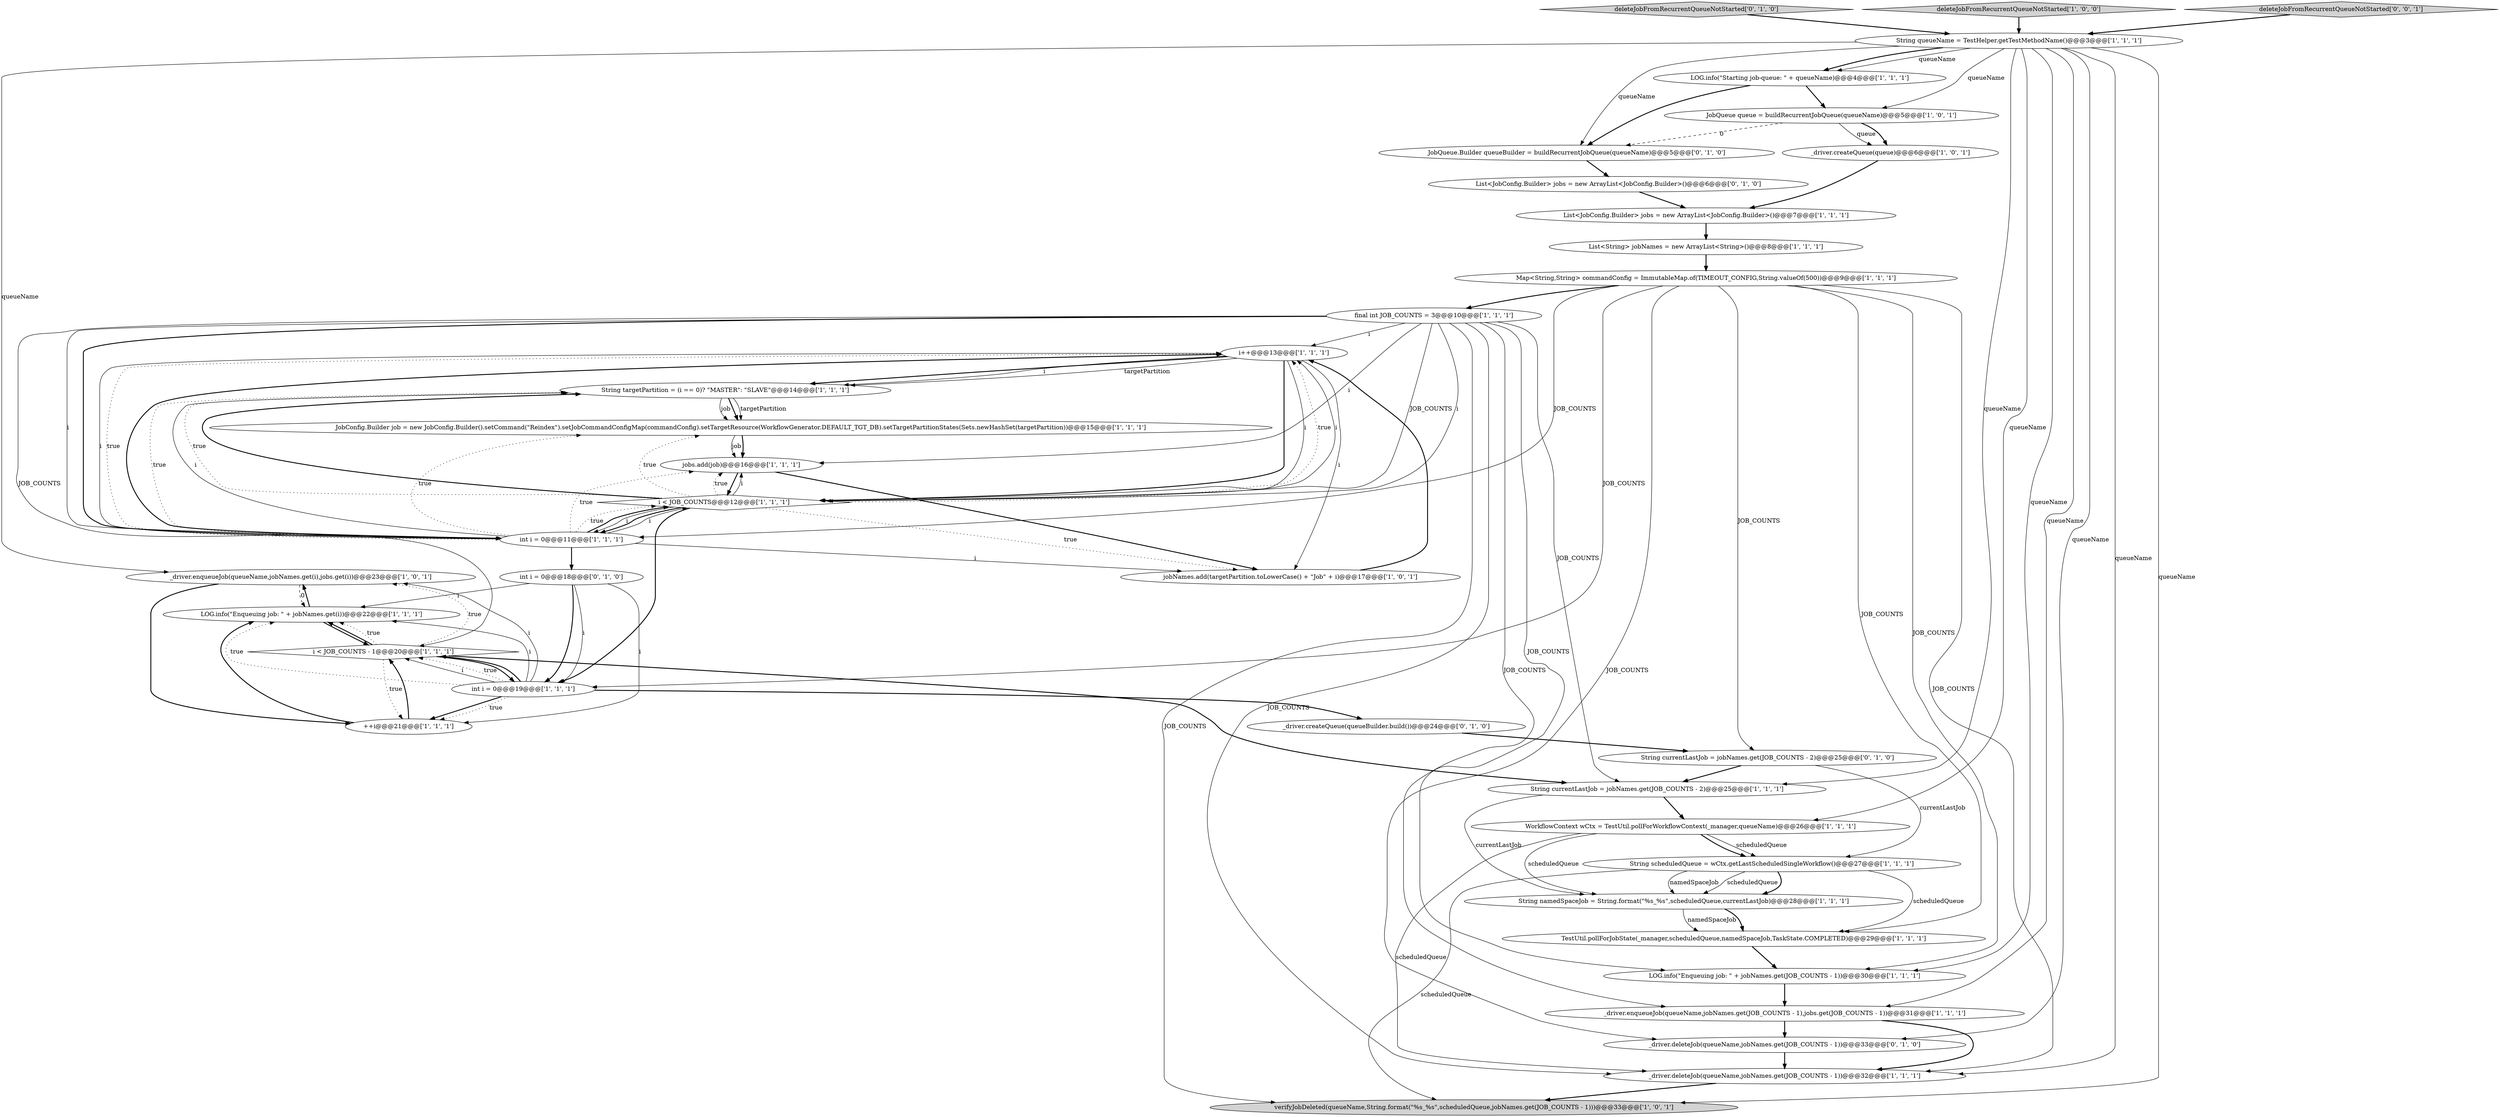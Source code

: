 digraph {
6 [style = filled, label = "_driver.deleteJob(queueName,jobNames.get(JOB_COUNTS - 1))@@@32@@@['1', '1', '1']", fillcolor = white, shape = ellipse image = "AAA0AAABBB1BBB"];
18 [style = filled, label = "_driver.enqueueJob(queueName,jobNames.get(i),jobs.get(i))@@@23@@@['1', '0', '1']", fillcolor = white, shape = ellipse image = "AAA0AAABBB1BBB"];
24 [style = filled, label = "WorkflowContext wCtx = TestUtil.pollForWorkflowContext(_manager,queueName)@@@26@@@['1', '1', '1']", fillcolor = white, shape = ellipse image = "AAA0AAABBB1BBB"];
5 [style = filled, label = "i < JOB_COUNTS - 1@@@20@@@['1', '1', '1']", fillcolor = white, shape = diamond image = "AAA0AAABBB1BBB"];
7 [style = filled, label = "LOG.info(\"Starting job-queue: \" + queueName)@@@4@@@['1', '1', '1']", fillcolor = white, shape = ellipse image = "AAA0AAABBB1BBB"];
2 [style = filled, label = "String namedSpaceJob = String.format(\"%s_%s\",scheduledQueue,currentLastJob)@@@28@@@['1', '1', '1']", fillcolor = white, shape = ellipse image = "AAA0AAABBB1BBB"];
31 [style = filled, label = "deleteJobFromRecurrentQueueNotStarted['0', '1', '0']", fillcolor = lightgray, shape = diamond image = "AAA0AAABBB2BBB"];
33 [style = filled, label = "List<JobConfig.Builder> jobs = new ArrayList<JobConfig.Builder>()@@@6@@@['0', '1', '0']", fillcolor = white, shape = ellipse image = "AAA0AAABBB2BBB"];
3 [style = filled, label = "JobQueue queue = buildRecurrentJobQueue(queueName)@@@5@@@['1', '0', '1']", fillcolor = white, shape = ellipse image = "AAA0AAABBB1BBB"];
19 [style = filled, label = "i++@@@13@@@['1', '1', '1']", fillcolor = white, shape = ellipse image = "AAA0AAABBB1BBB"];
10 [style = filled, label = "String targetPartition = (i == 0)? \"MASTER\": \"SLAVE\"@@@14@@@['1', '1', '1']", fillcolor = white, shape = ellipse image = "AAA0AAABBB1BBB"];
20 [style = filled, label = "LOG.info(\"Enqueuing job: \" + jobNames.get(i))@@@22@@@['1', '1', '1']", fillcolor = white, shape = ellipse image = "AAA0AAABBB1BBB"];
26 [style = filled, label = "String currentLastJob = jobNames.get(JOB_COUNTS - 2)@@@25@@@['1', '1', '1']", fillcolor = white, shape = ellipse image = "AAA0AAABBB1BBB"];
14 [style = filled, label = "List<JobConfig.Builder> jobs = new ArrayList<JobConfig.Builder>()@@@7@@@['1', '1', '1']", fillcolor = white, shape = ellipse image = "AAA0AAABBB1BBB"];
30 [style = filled, label = "_driver.createQueue(queueBuilder.build())@@@24@@@['0', '1', '0']", fillcolor = white, shape = ellipse image = "AAA1AAABBB2BBB"];
11 [style = filled, label = "LOG.info(\"Enqueuing job: \" + jobNames.get(JOB_COUNTS - 1))@@@30@@@['1', '1', '1']", fillcolor = white, shape = ellipse image = "AAA0AAABBB1BBB"];
22 [style = filled, label = "List<String> jobNames = new ArrayList<String>()@@@8@@@['1', '1', '1']", fillcolor = white, shape = ellipse image = "AAA0AAABBB1BBB"];
8 [style = filled, label = "_driver.createQueue(queue)@@@6@@@['1', '0', '1']", fillcolor = white, shape = ellipse image = "AAA0AAABBB1BBB"];
0 [style = filled, label = "String queueName = TestHelper.getTestMethodName()@@@3@@@['1', '1', '1']", fillcolor = white, shape = ellipse image = "AAA0AAABBB1BBB"];
15 [style = filled, label = "int i = 0@@@19@@@['1', '1', '1']", fillcolor = white, shape = ellipse image = "AAA0AAABBB1BBB"];
36 [style = filled, label = "String currentLastJob = jobNames.get(JOB_COUNTS - 2)@@@25@@@['0', '1', '0']", fillcolor = white, shape = ellipse image = "AAA1AAABBB2BBB"];
32 [style = filled, label = "JobQueue.Builder queueBuilder = buildRecurrentJobQueue(queueName)@@@5@@@['0', '1', '0']", fillcolor = white, shape = ellipse image = "AAA1AAABBB2BBB"];
21 [style = filled, label = "++i@@@21@@@['1', '1', '1']", fillcolor = white, shape = ellipse image = "AAA0AAABBB1BBB"];
4 [style = filled, label = "deleteJobFromRecurrentQueueNotStarted['1', '0', '0']", fillcolor = lightgray, shape = diamond image = "AAA0AAABBB1BBB"];
16 [style = filled, label = "final int JOB_COUNTS = 3@@@10@@@['1', '1', '1']", fillcolor = white, shape = ellipse image = "AAA0AAABBB1BBB"];
29 [style = filled, label = "i < JOB_COUNTS@@@12@@@['1', '1', '1']", fillcolor = white, shape = diamond image = "AAA0AAABBB1BBB"];
1 [style = filled, label = "Map<String,String> commandConfig = ImmutableMap.of(TIMEOUT_CONFIG,String.valueOf(500))@@@9@@@['1', '1', '1']", fillcolor = white, shape = ellipse image = "AAA0AAABBB1BBB"];
35 [style = filled, label = "int i = 0@@@18@@@['0', '1', '0']", fillcolor = white, shape = ellipse image = "AAA0AAABBB2BBB"];
13 [style = filled, label = "verifyJobDeleted(queueName,String.format(\"%s_%s\",scheduledQueue,jobNames.get(JOB_COUNTS - 1)))@@@33@@@['1', '0', '1']", fillcolor = lightgray, shape = ellipse image = "AAA0AAABBB1BBB"];
12 [style = filled, label = "String scheduledQueue = wCtx.getLastScheduledSingleWorkflow()@@@27@@@['1', '1', '1']", fillcolor = white, shape = ellipse image = "AAA0AAABBB1BBB"];
28 [style = filled, label = "TestUtil.pollForJobState(_manager,scheduledQueue,namedSpaceJob,TaskState.COMPLETED)@@@29@@@['1', '1', '1']", fillcolor = white, shape = ellipse image = "AAA0AAABBB1BBB"];
23 [style = filled, label = "JobConfig.Builder job = new JobConfig.Builder().setCommand(\"Reindex\").setJobCommandConfigMap(commandConfig).setTargetResource(WorkflowGenerator.DEFAULT_TGT_DB).setTargetPartitionStates(Sets.newHashSet(targetPartition))@@@15@@@['1', '1', '1']", fillcolor = white, shape = ellipse image = "AAA0AAABBB1BBB"];
9 [style = filled, label = "int i = 0@@@11@@@['1', '1', '1']", fillcolor = white, shape = ellipse image = "AAA0AAABBB1BBB"];
25 [style = filled, label = "_driver.enqueueJob(queueName,jobNames.get(JOB_COUNTS - 1),jobs.get(JOB_COUNTS - 1))@@@31@@@['1', '1', '1']", fillcolor = white, shape = ellipse image = "AAA0AAABBB1BBB"];
17 [style = filled, label = "jobNames.add(targetPartition.toLowerCase() + \"Job\" + i)@@@17@@@['1', '0', '1']", fillcolor = white, shape = ellipse image = "AAA0AAABBB1BBB"];
34 [style = filled, label = "_driver.deleteJob(queueName,jobNames.get(JOB_COUNTS - 1))@@@33@@@['0', '1', '0']", fillcolor = white, shape = ellipse image = "AAA1AAABBB2BBB"];
37 [style = filled, label = "deleteJobFromRecurrentQueueNotStarted['0', '0', '1']", fillcolor = lightgray, shape = diamond image = "AAA0AAABBB3BBB"];
27 [style = filled, label = "jobs.add(job)@@@16@@@['1', '1', '1']", fillcolor = white, shape = ellipse image = "AAA0AAABBB1BBB"];
0->6 [style = solid, label="queueName"];
19->17 [style = solid, label="i"];
8->14 [style = bold, label=""];
0->25 [style = solid, label="queueName"];
16->5 [style = solid, label="JOB_COUNTS"];
12->28 [style = solid, label="scheduledQueue"];
29->27 [style = solid, label="i"];
24->2 [style = solid, label="scheduledQueue"];
16->11 [style = solid, label="JOB_COUNTS"];
10->23 [style = bold, label=""];
35->15 [style = solid, label="i"];
5->18 [style = dotted, label="true"];
1->6 [style = solid, label="JOB_COUNTS"];
19->10 [style = solid, label="targetPartition"];
29->10 [style = dotted, label="true"];
2->28 [style = solid, label="namedSpaceJob"];
35->21 [style = solid, label="i"];
3->32 [style = dashed, label="0"];
9->10 [style = dotted, label="true"];
37->0 [style = bold, label=""];
0->32 [style = solid, label="queueName"];
19->29 [style = bold, label=""];
19->29 [style = solid, label="i"];
10->23 [style = solid, label="targetPartition"];
15->20 [style = dotted, label="true"];
16->27 [style = solid, label="i"];
0->11 [style = solid, label="queueName"];
29->19 [style = dotted, label="true"];
18->21 [style = bold, label=""];
9->29 [style = solid, label="i"];
28->11 [style = bold, label=""];
24->12 [style = solid, label="scheduledQueue"];
23->27 [style = bold, label=""];
26->24 [style = bold, label=""];
9->19 [style = solid, label="i"];
1->11 [style = solid, label="JOB_COUNTS"];
16->19 [style = solid, label="i"];
9->27 [style = dotted, label="true"];
0->7 [style = bold, label=""];
5->21 [style = dotted, label="true"];
20->18 [style = bold, label=""];
25->34 [style = bold, label=""];
3->8 [style = solid, label="queue"];
15->21 [style = bold, label=""];
1->15 [style = solid, label="JOB_COUNTS"];
29->9 [style = solid, label="i"];
0->13 [style = solid, label="queueName"];
12->13 [style = solid, label="scheduledQueue"];
2->28 [style = bold, label=""];
16->13 [style = solid, label="JOB_COUNTS"];
7->32 [style = bold, label=""];
21->20 [style = bold, label=""];
27->17 [style = bold, label=""];
3->8 [style = bold, label=""];
15->5 [style = bold, label=""];
35->15 [style = bold, label=""];
1->9 [style = solid, label="JOB_COUNTS"];
15->20 [style = solid, label="i"];
29->10 [style = bold, label=""];
10->23 [style = solid, label="job"];
32->33 [style = bold, label=""];
36->12 [style = solid, label="currentLastJob"];
22->1 [style = bold, label=""];
9->19 [style = dotted, label="true"];
30->36 [style = bold, label=""];
16->29 [style = solid, label="i"];
9->10 [style = solid, label="i"];
16->9 [style = solid, label="i"];
1->36 [style = solid, label="JOB_COUNTS"];
14->22 [style = bold, label=""];
9->23 [style = dotted, label="true"];
15->21 [style = dotted, label="true"];
11->25 [style = bold, label=""];
9->19 [style = bold, label=""];
15->30 [style = bold, label=""];
16->26 [style = solid, label="JOB_COUNTS"];
0->3 [style = solid, label="queueName"];
34->6 [style = bold, label=""];
1->34 [style = solid, label="JOB_COUNTS"];
9->35 [style = bold, label=""];
17->19 [style = bold, label=""];
12->2 [style = bold, label=""];
20->5 [style = bold, label=""];
12->2 [style = solid, label="namedSpaceJob"];
15->5 [style = solid, label="i"];
29->19 [style = solid, label="i"];
7->3 [style = bold, label=""];
16->6 [style = solid, label="JOB_COUNTS"];
15->5 [style = dotted, label="true"];
29->27 [style = dotted, label="true"];
9->29 [style = dotted, label="true"];
33->14 [style = bold, label=""];
9->29 [style = bold, label=""];
24->12 [style = bold, label=""];
1->28 [style = solid, label="JOB_COUNTS"];
0->26 [style = solid, label="queueName"];
15->18 [style = solid, label="i"];
25->6 [style = bold, label=""];
0->7 [style = solid, label="queueName"];
0->34 [style = solid, label="queueName"];
24->6 [style = solid, label="scheduledQueue"];
16->29 [style = solid, label="JOB_COUNTS"];
29->9 [style = bold, label=""];
9->17 [style = solid, label="i"];
19->10 [style = bold, label=""];
0->18 [style = solid, label="queueName"];
29->17 [style = dotted, label="true"];
29->23 [style = dotted, label="true"];
35->20 [style = solid, label="i"];
6->13 [style = bold, label=""];
5->26 [style = bold, label=""];
16->25 [style = solid, label="JOB_COUNTS"];
27->29 [style = bold, label=""];
18->20 [style = dashed, label="0"];
19->10 [style = solid, label="i"];
21->5 [style = bold, label=""];
5->20 [style = bold, label=""];
36->26 [style = bold, label=""];
0->24 [style = solid, label="queueName"];
29->15 [style = bold, label=""];
26->2 [style = solid, label="currentLastJob"];
1->16 [style = bold, label=""];
23->27 [style = solid, label="job"];
12->2 [style = solid, label="scheduledQueue"];
4->0 [style = bold, label=""];
5->15 [style = bold, label=""];
5->20 [style = dotted, label="true"];
31->0 [style = bold, label=""];
16->9 [style = bold, label=""];
}
